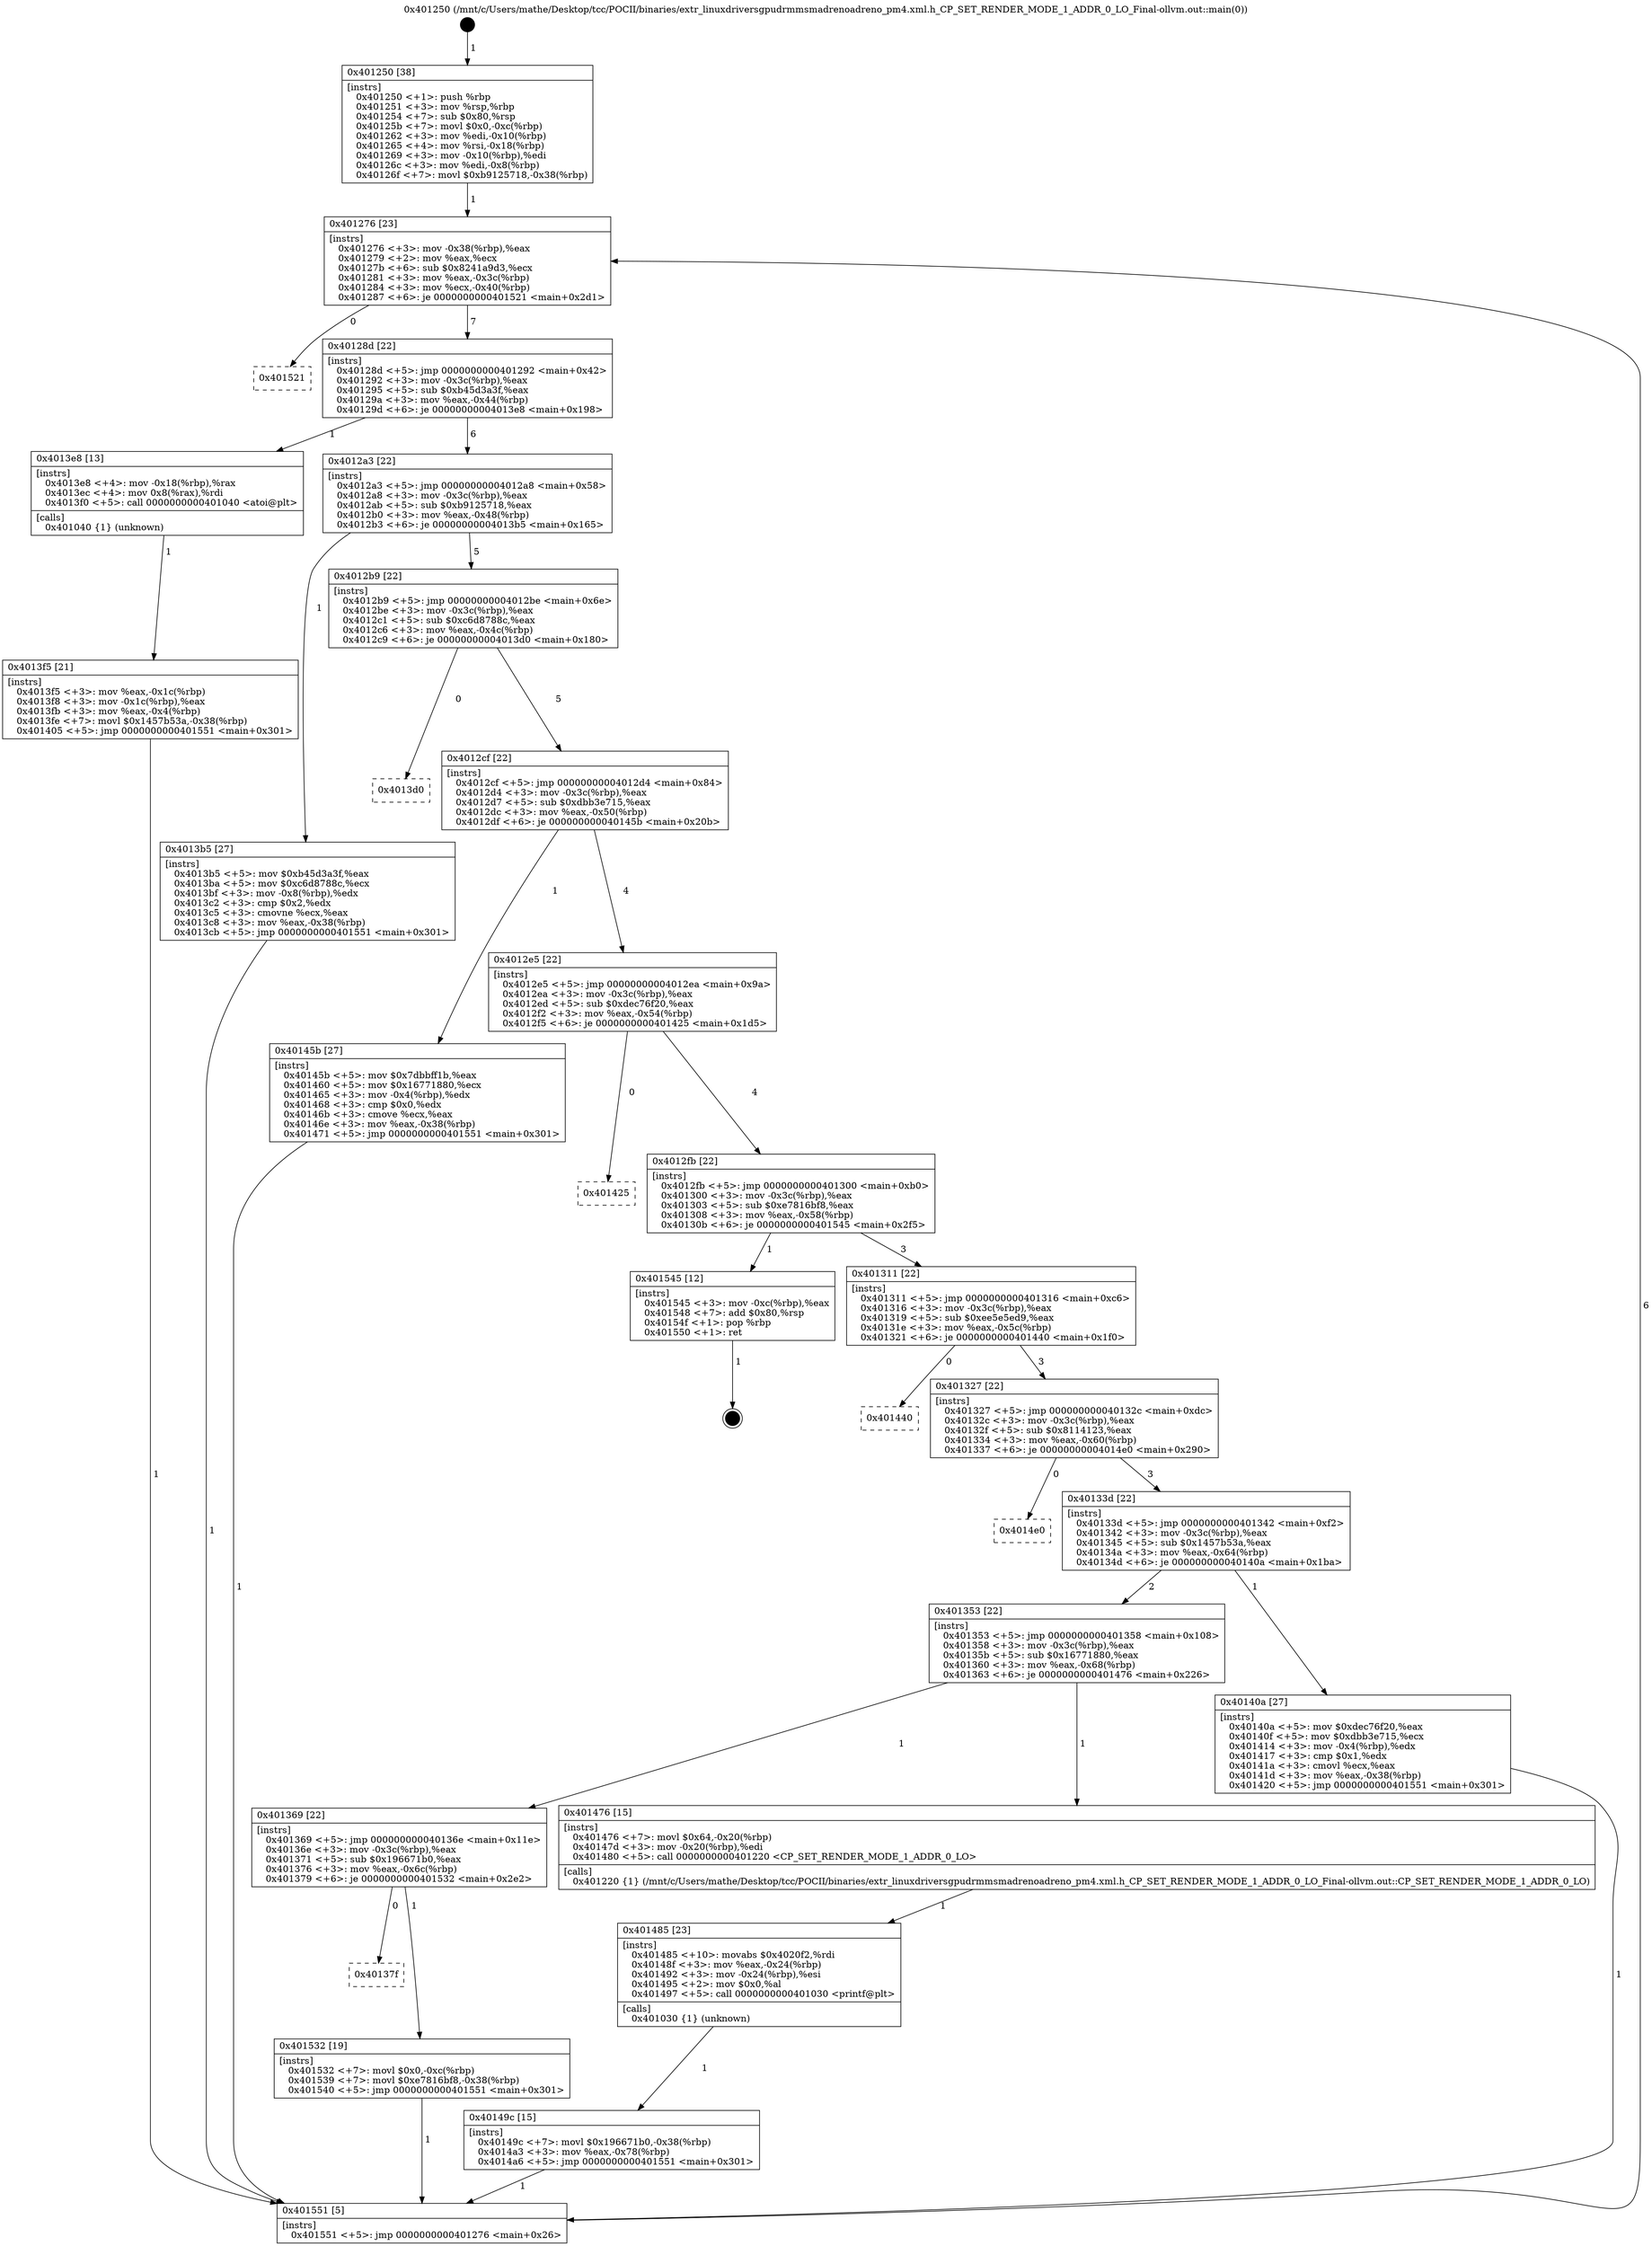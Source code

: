 digraph "0x401250" {
  label = "0x401250 (/mnt/c/Users/mathe/Desktop/tcc/POCII/binaries/extr_linuxdriversgpudrmmsmadrenoadreno_pm4.xml.h_CP_SET_RENDER_MODE_1_ADDR_0_LO_Final-ollvm.out::main(0))"
  labelloc = "t"
  node[shape=record]

  Entry [label="",width=0.3,height=0.3,shape=circle,fillcolor=black,style=filled]
  "0x401276" [label="{
     0x401276 [23]\l
     | [instrs]\l
     &nbsp;&nbsp;0x401276 \<+3\>: mov -0x38(%rbp),%eax\l
     &nbsp;&nbsp;0x401279 \<+2\>: mov %eax,%ecx\l
     &nbsp;&nbsp;0x40127b \<+6\>: sub $0x8241a9d3,%ecx\l
     &nbsp;&nbsp;0x401281 \<+3\>: mov %eax,-0x3c(%rbp)\l
     &nbsp;&nbsp;0x401284 \<+3\>: mov %ecx,-0x40(%rbp)\l
     &nbsp;&nbsp;0x401287 \<+6\>: je 0000000000401521 \<main+0x2d1\>\l
  }"]
  "0x401521" [label="{
     0x401521\l
  }", style=dashed]
  "0x40128d" [label="{
     0x40128d [22]\l
     | [instrs]\l
     &nbsp;&nbsp;0x40128d \<+5\>: jmp 0000000000401292 \<main+0x42\>\l
     &nbsp;&nbsp;0x401292 \<+3\>: mov -0x3c(%rbp),%eax\l
     &nbsp;&nbsp;0x401295 \<+5\>: sub $0xb45d3a3f,%eax\l
     &nbsp;&nbsp;0x40129a \<+3\>: mov %eax,-0x44(%rbp)\l
     &nbsp;&nbsp;0x40129d \<+6\>: je 00000000004013e8 \<main+0x198\>\l
  }"]
  Exit [label="",width=0.3,height=0.3,shape=circle,fillcolor=black,style=filled,peripheries=2]
  "0x4013e8" [label="{
     0x4013e8 [13]\l
     | [instrs]\l
     &nbsp;&nbsp;0x4013e8 \<+4\>: mov -0x18(%rbp),%rax\l
     &nbsp;&nbsp;0x4013ec \<+4\>: mov 0x8(%rax),%rdi\l
     &nbsp;&nbsp;0x4013f0 \<+5\>: call 0000000000401040 \<atoi@plt\>\l
     | [calls]\l
     &nbsp;&nbsp;0x401040 \{1\} (unknown)\l
  }"]
  "0x4012a3" [label="{
     0x4012a3 [22]\l
     | [instrs]\l
     &nbsp;&nbsp;0x4012a3 \<+5\>: jmp 00000000004012a8 \<main+0x58\>\l
     &nbsp;&nbsp;0x4012a8 \<+3\>: mov -0x3c(%rbp),%eax\l
     &nbsp;&nbsp;0x4012ab \<+5\>: sub $0xb9125718,%eax\l
     &nbsp;&nbsp;0x4012b0 \<+3\>: mov %eax,-0x48(%rbp)\l
     &nbsp;&nbsp;0x4012b3 \<+6\>: je 00000000004013b5 \<main+0x165\>\l
  }"]
  "0x40137f" [label="{
     0x40137f\l
  }", style=dashed]
  "0x4013b5" [label="{
     0x4013b5 [27]\l
     | [instrs]\l
     &nbsp;&nbsp;0x4013b5 \<+5\>: mov $0xb45d3a3f,%eax\l
     &nbsp;&nbsp;0x4013ba \<+5\>: mov $0xc6d8788c,%ecx\l
     &nbsp;&nbsp;0x4013bf \<+3\>: mov -0x8(%rbp),%edx\l
     &nbsp;&nbsp;0x4013c2 \<+3\>: cmp $0x2,%edx\l
     &nbsp;&nbsp;0x4013c5 \<+3\>: cmovne %ecx,%eax\l
     &nbsp;&nbsp;0x4013c8 \<+3\>: mov %eax,-0x38(%rbp)\l
     &nbsp;&nbsp;0x4013cb \<+5\>: jmp 0000000000401551 \<main+0x301\>\l
  }"]
  "0x4012b9" [label="{
     0x4012b9 [22]\l
     | [instrs]\l
     &nbsp;&nbsp;0x4012b9 \<+5\>: jmp 00000000004012be \<main+0x6e\>\l
     &nbsp;&nbsp;0x4012be \<+3\>: mov -0x3c(%rbp),%eax\l
     &nbsp;&nbsp;0x4012c1 \<+5\>: sub $0xc6d8788c,%eax\l
     &nbsp;&nbsp;0x4012c6 \<+3\>: mov %eax,-0x4c(%rbp)\l
     &nbsp;&nbsp;0x4012c9 \<+6\>: je 00000000004013d0 \<main+0x180\>\l
  }"]
  "0x401551" [label="{
     0x401551 [5]\l
     | [instrs]\l
     &nbsp;&nbsp;0x401551 \<+5\>: jmp 0000000000401276 \<main+0x26\>\l
  }"]
  "0x401250" [label="{
     0x401250 [38]\l
     | [instrs]\l
     &nbsp;&nbsp;0x401250 \<+1\>: push %rbp\l
     &nbsp;&nbsp;0x401251 \<+3\>: mov %rsp,%rbp\l
     &nbsp;&nbsp;0x401254 \<+7\>: sub $0x80,%rsp\l
     &nbsp;&nbsp;0x40125b \<+7\>: movl $0x0,-0xc(%rbp)\l
     &nbsp;&nbsp;0x401262 \<+3\>: mov %edi,-0x10(%rbp)\l
     &nbsp;&nbsp;0x401265 \<+4\>: mov %rsi,-0x18(%rbp)\l
     &nbsp;&nbsp;0x401269 \<+3\>: mov -0x10(%rbp),%edi\l
     &nbsp;&nbsp;0x40126c \<+3\>: mov %edi,-0x8(%rbp)\l
     &nbsp;&nbsp;0x40126f \<+7\>: movl $0xb9125718,-0x38(%rbp)\l
  }"]
  "0x4013f5" [label="{
     0x4013f5 [21]\l
     | [instrs]\l
     &nbsp;&nbsp;0x4013f5 \<+3\>: mov %eax,-0x1c(%rbp)\l
     &nbsp;&nbsp;0x4013f8 \<+3\>: mov -0x1c(%rbp),%eax\l
     &nbsp;&nbsp;0x4013fb \<+3\>: mov %eax,-0x4(%rbp)\l
     &nbsp;&nbsp;0x4013fe \<+7\>: movl $0x1457b53a,-0x38(%rbp)\l
     &nbsp;&nbsp;0x401405 \<+5\>: jmp 0000000000401551 \<main+0x301\>\l
  }"]
  "0x401532" [label="{
     0x401532 [19]\l
     | [instrs]\l
     &nbsp;&nbsp;0x401532 \<+7\>: movl $0x0,-0xc(%rbp)\l
     &nbsp;&nbsp;0x401539 \<+7\>: movl $0xe7816bf8,-0x38(%rbp)\l
     &nbsp;&nbsp;0x401540 \<+5\>: jmp 0000000000401551 \<main+0x301\>\l
  }"]
  "0x4013d0" [label="{
     0x4013d0\l
  }", style=dashed]
  "0x4012cf" [label="{
     0x4012cf [22]\l
     | [instrs]\l
     &nbsp;&nbsp;0x4012cf \<+5\>: jmp 00000000004012d4 \<main+0x84\>\l
     &nbsp;&nbsp;0x4012d4 \<+3\>: mov -0x3c(%rbp),%eax\l
     &nbsp;&nbsp;0x4012d7 \<+5\>: sub $0xdbb3e715,%eax\l
     &nbsp;&nbsp;0x4012dc \<+3\>: mov %eax,-0x50(%rbp)\l
     &nbsp;&nbsp;0x4012df \<+6\>: je 000000000040145b \<main+0x20b\>\l
  }"]
  "0x40149c" [label="{
     0x40149c [15]\l
     | [instrs]\l
     &nbsp;&nbsp;0x40149c \<+7\>: movl $0x196671b0,-0x38(%rbp)\l
     &nbsp;&nbsp;0x4014a3 \<+3\>: mov %eax,-0x78(%rbp)\l
     &nbsp;&nbsp;0x4014a6 \<+5\>: jmp 0000000000401551 \<main+0x301\>\l
  }"]
  "0x40145b" [label="{
     0x40145b [27]\l
     | [instrs]\l
     &nbsp;&nbsp;0x40145b \<+5\>: mov $0x7dbbff1b,%eax\l
     &nbsp;&nbsp;0x401460 \<+5\>: mov $0x16771880,%ecx\l
     &nbsp;&nbsp;0x401465 \<+3\>: mov -0x4(%rbp),%edx\l
     &nbsp;&nbsp;0x401468 \<+3\>: cmp $0x0,%edx\l
     &nbsp;&nbsp;0x40146b \<+3\>: cmove %ecx,%eax\l
     &nbsp;&nbsp;0x40146e \<+3\>: mov %eax,-0x38(%rbp)\l
     &nbsp;&nbsp;0x401471 \<+5\>: jmp 0000000000401551 \<main+0x301\>\l
  }"]
  "0x4012e5" [label="{
     0x4012e5 [22]\l
     | [instrs]\l
     &nbsp;&nbsp;0x4012e5 \<+5\>: jmp 00000000004012ea \<main+0x9a\>\l
     &nbsp;&nbsp;0x4012ea \<+3\>: mov -0x3c(%rbp),%eax\l
     &nbsp;&nbsp;0x4012ed \<+5\>: sub $0xdec76f20,%eax\l
     &nbsp;&nbsp;0x4012f2 \<+3\>: mov %eax,-0x54(%rbp)\l
     &nbsp;&nbsp;0x4012f5 \<+6\>: je 0000000000401425 \<main+0x1d5\>\l
  }"]
  "0x401485" [label="{
     0x401485 [23]\l
     | [instrs]\l
     &nbsp;&nbsp;0x401485 \<+10\>: movabs $0x4020f2,%rdi\l
     &nbsp;&nbsp;0x40148f \<+3\>: mov %eax,-0x24(%rbp)\l
     &nbsp;&nbsp;0x401492 \<+3\>: mov -0x24(%rbp),%esi\l
     &nbsp;&nbsp;0x401495 \<+2\>: mov $0x0,%al\l
     &nbsp;&nbsp;0x401497 \<+5\>: call 0000000000401030 \<printf@plt\>\l
     | [calls]\l
     &nbsp;&nbsp;0x401030 \{1\} (unknown)\l
  }"]
  "0x401425" [label="{
     0x401425\l
  }", style=dashed]
  "0x4012fb" [label="{
     0x4012fb [22]\l
     | [instrs]\l
     &nbsp;&nbsp;0x4012fb \<+5\>: jmp 0000000000401300 \<main+0xb0\>\l
     &nbsp;&nbsp;0x401300 \<+3\>: mov -0x3c(%rbp),%eax\l
     &nbsp;&nbsp;0x401303 \<+5\>: sub $0xe7816bf8,%eax\l
     &nbsp;&nbsp;0x401308 \<+3\>: mov %eax,-0x58(%rbp)\l
     &nbsp;&nbsp;0x40130b \<+6\>: je 0000000000401545 \<main+0x2f5\>\l
  }"]
  "0x401369" [label="{
     0x401369 [22]\l
     | [instrs]\l
     &nbsp;&nbsp;0x401369 \<+5\>: jmp 000000000040136e \<main+0x11e\>\l
     &nbsp;&nbsp;0x40136e \<+3\>: mov -0x3c(%rbp),%eax\l
     &nbsp;&nbsp;0x401371 \<+5\>: sub $0x196671b0,%eax\l
     &nbsp;&nbsp;0x401376 \<+3\>: mov %eax,-0x6c(%rbp)\l
     &nbsp;&nbsp;0x401379 \<+6\>: je 0000000000401532 \<main+0x2e2\>\l
  }"]
  "0x401545" [label="{
     0x401545 [12]\l
     | [instrs]\l
     &nbsp;&nbsp;0x401545 \<+3\>: mov -0xc(%rbp),%eax\l
     &nbsp;&nbsp;0x401548 \<+7\>: add $0x80,%rsp\l
     &nbsp;&nbsp;0x40154f \<+1\>: pop %rbp\l
     &nbsp;&nbsp;0x401550 \<+1\>: ret\l
  }"]
  "0x401311" [label="{
     0x401311 [22]\l
     | [instrs]\l
     &nbsp;&nbsp;0x401311 \<+5\>: jmp 0000000000401316 \<main+0xc6\>\l
     &nbsp;&nbsp;0x401316 \<+3\>: mov -0x3c(%rbp),%eax\l
     &nbsp;&nbsp;0x401319 \<+5\>: sub $0xee5e5ed9,%eax\l
     &nbsp;&nbsp;0x40131e \<+3\>: mov %eax,-0x5c(%rbp)\l
     &nbsp;&nbsp;0x401321 \<+6\>: je 0000000000401440 \<main+0x1f0\>\l
  }"]
  "0x401476" [label="{
     0x401476 [15]\l
     | [instrs]\l
     &nbsp;&nbsp;0x401476 \<+7\>: movl $0x64,-0x20(%rbp)\l
     &nbsp;&nbsp;0x40147d \<+3\>: mov -0x20(%rbp),%edi\l
     &nbsp;&nbsp;0x401480 \<+5\>: call 0000000000401220 \<CP_SET_RENDER_MODE_1_ADDR_0_LO\>\l
     | [calls]\l
     &nbsp;&nbsp;0x401220 \{1\} (/mnt/c/Users/mathe/Desktop/tcc/POCII/binaries/extr_linuxdriversgpudrmmsmadrenoadreno_pm4.xml.h_CP_SET_RENDER_MODE_1_ADDR_0_LO_Final-ollvm.out::CP_SET_RENDER_MODE_1_ADDR_0_LO)\l
  }"]
  "0x401440" [label="{
     0x401440\l
  }", style=dashed]
  "0x401327" [label="{
     0x401327 [22]\l
     | [instrs]\l
     &nbsp;&nbsp;0x401327 \<+5\>: jmp 000000000040132c \<main+0xdc\>\l
     &nbsp;&nbsp;0x40132c \<+3\>: mov -0x3c(%rbp),%eax\l
     &nbsp;&nbsp;0x40132f \<+5\>: sub $0x8114123,%eax\l
     &nbsp;&nbsp;0x401334 \<+3\>: mov %eax,-0x60(%rbp)\l
     &nbsp;&nbsp;0x401337 \<+6\>: je 00000000004014e0 \<main+0x290\>\l
  }"]
  "0x401353" [label="{
     0x401353 [22]\l
     | [instrs]\l
     &nbsp;&nbsp;0x401353 \<+5\>: jmp 0000000000401358 \<main+0x108\>\l
     &nbsp;&nbsp;0x401358 \<+3\>: mov -0x3c(%rbp),%eax\l
     &nbsp;&nbsp;0x40135b \<+5\>: sub $0x16771880,%eax\l
     &nbsp;&nbsp;0x401360 \<+3\>: mov %eax,-0x68(%rbp)\l
     &nbsp;&nbsp;0x401363 \<+6\>: je 0000000000401476 \<main+0x226\>\l
  }"]
  "0x4014e0" [label="{
     0x4014e0\l
  }", style=dashed]
  "0x40133d" [label="{
     0x40133d [22]\l
     | [instrs]\l
     &nbsp;&nbsp;0x40133d \<+5\>: jmp 0000000000401342 \<main+0xf2\>\l
     &nbsp;&nbsp;0x401342 \<+3\>: mov -0x3c(%rbp),%eax\l
     &nbsp;&nbsp;0x401345 \<+5\>: sub $0x1457b53a,%eax\l
     &nbsp;&nbsp;0x40134a \<+3\>: mov %eax,-0x64(%rbp)\l
     &nbsp;&nbsp;0x40134d \<+6\>: je 000000000040140a \<main+0x1ba\>\l
  }"]
  "0x40140a" [label="{
     0x40140a [27]\l
     | [instrs]\l
     &nbsp;&nbsp;0x40140a \<+5\>: mov $0xdec76f20,%eax\l
     &nbsp;&nbsp;0x40140f \<+5\>: mov $0xdbb3e715,%ecx\l
     &nbsp;&nbsp;0x401414 \<+3\>: mov -0x4(%rbp),%edx\l
     &nbsp;&nbsp;0x401417 \<+3\>: cmp $0x1,%edx\l
     &nbsp;&nbsp;0x40141a \<+3\>: cmovl %ecx,%eax\l
     &nbsp;&nbsp;0x40141d \<+3\>: mov %eax,-0x38(%rbp)\l
     &nbsp;&nbsp;0x401420 \<+5\>: jmp 0000000000401551 \<main+0x301\>\l
  }"]
  Entry -> "0x401250" [label=" 1"]
  "0x401276" -> "0x401521" [label=" 0"]
  "0x401276" -> "0x40128d" [label=" 7"]
  "0x401545" -> Exit [label=" 1"]
  "0x40128d" -> "0x4013e8" [label=" 1"]
  "0x40128d" -> "0x4012a3" [label=" 6"]
  "0x401532" -> "0x401551" [label=" 1"]
  "0x4012a3" -> "0x4013b5" [label=" 1"]
  "0x4012a3" -> "0x4012b9" [label=" 5"]
  "0x4013b5" -> "0x401551" [label=" 1"]
  "0x401250" -> "0x401276" [label=" 1"]
  "0x401551" -> "0x401276" [label=" 6"]
  "0x4013e8" -> "0x4013f5" [label=" 1"]
  "0x4013f5" -> "0x401551" [label=" 1"]
  "0x401369" -> "0x40137f" [label=" 0"]
  "0x4012b9" -> "0x4013d0" [label=" 0"]
  "0x4012b9" -> "0x4012cf" [label=" 5"]
  "0x401369" -> "0x401532" [label=" 1"]
  "0x4012cf" -> "0x40145b" [label=" 1"]
  "0x4012cf" -> "0x4012e5" [label=" 4"]
  "0x40149c" -> "0x401551" [label=" 1"]
  "0x4012e5" -> "0x401425" [label=" 0"]
  "0x4012e5" -> "0x4012fb" [label=" 4"]
  "0x401485" -> "0x40149c" [label=" 1"]
  "0x4012fb" -> "0x401545" [label=" 1"]
  "0x4012fb" -> "0x401311" [label=" 3"]
  "0x401476" -> "0x401485" [label=" 1"]
  "0x401311" -> "0x401440" [label=" 0"]
  "0x401311" -> "0x401327" [label=" 3"]
  "0x401353" -> "0x401369" [label=" 1"]
  "0x401327" -> "0x4014e0" [label=" 0"]
  "0x401327" -> "0x40133d" [label=" 3"]
  "0x401353" -> "0x401476" [label=" 1"]
  "0x40133d" -> "0x40140a" [label=" 1"]
  "0x40133d" -> "0x401353" [label=" 2"]
  "0x40140a" -> "0x401551" [label=" 1"]
  "0x40145b" -> "0x401551" [label=" 1"]
}
